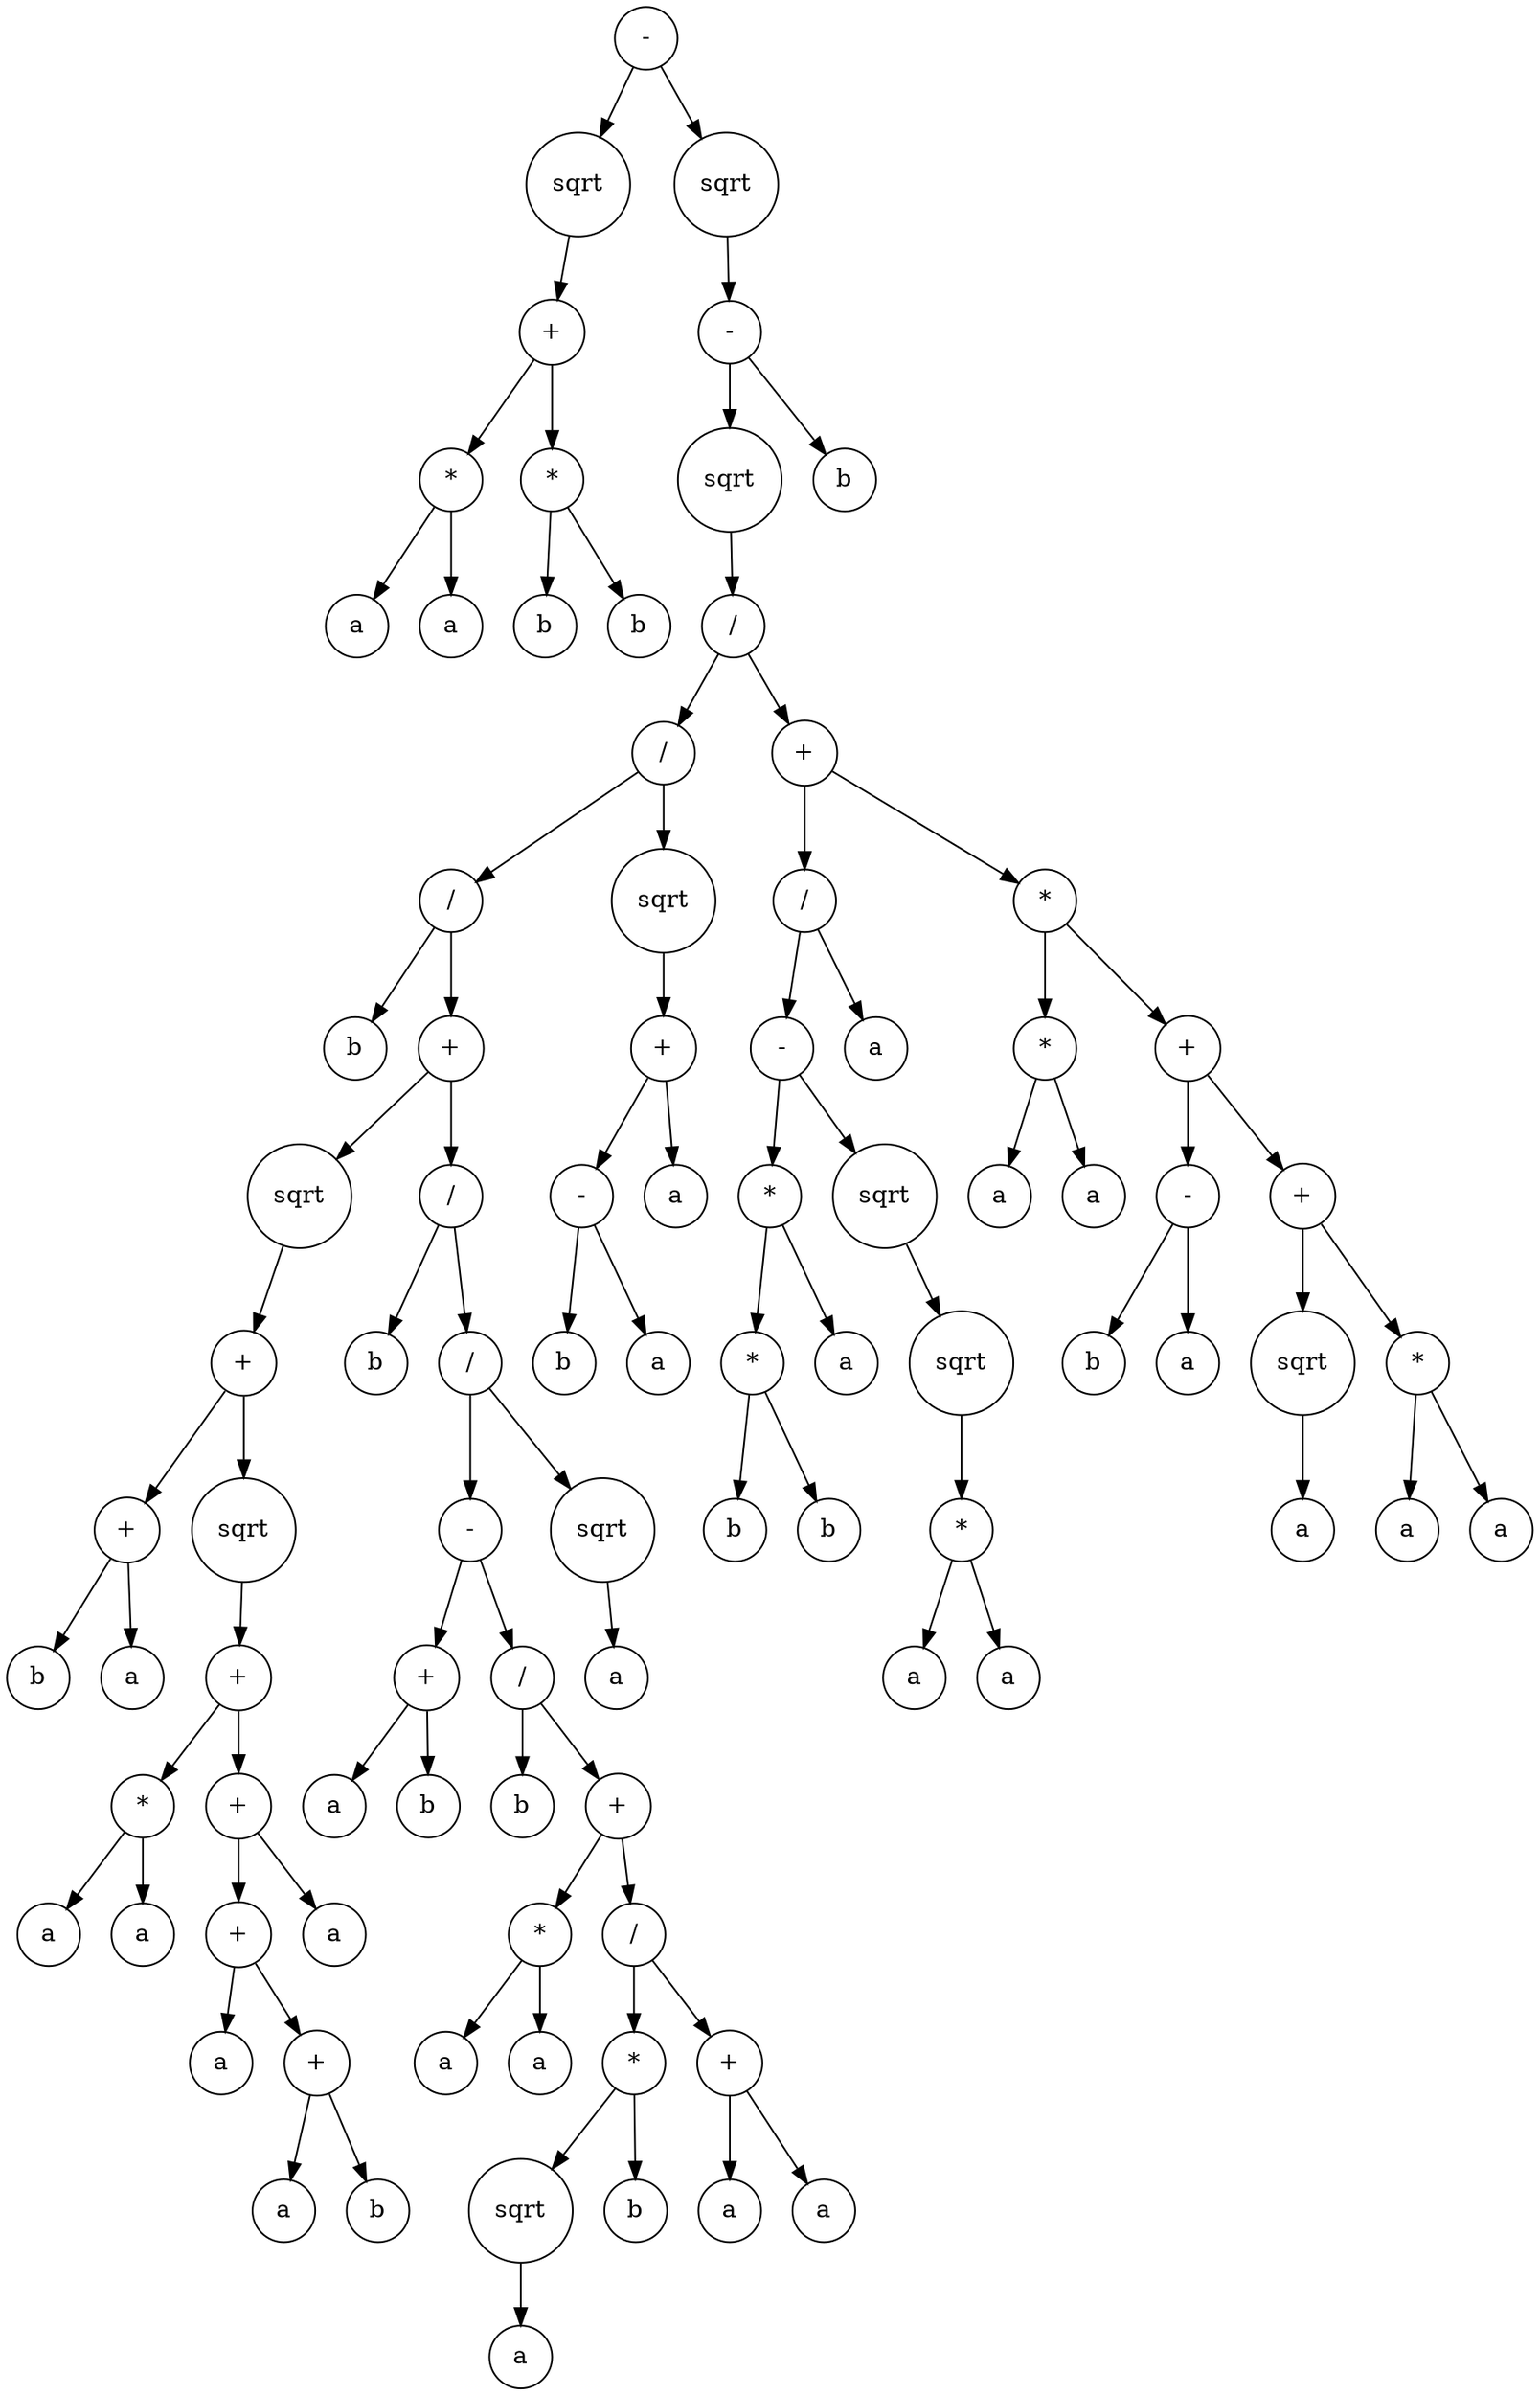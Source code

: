 digraph g {
graph [ordering=out];
node [shape=circle];
n[label = "-"];
n0[label = "sqrt"];
n00[label = "+"];
n000[label = "*"];
n0000[label = "a"];
n000 -> n0000;
n0001[label = "a"];
n000 -> n0001;
n00 -> n000;
n001[label = "*"];
n0010[label = "b"];
n001 -> n0010;
n0011[label = "b"];
n001 -> n0011;
n00 -> n001;
n0 -> n00;
n -> n0;
n1[label = "sqrt"];
n10[label = "-"];
n100[label = "sqrt"];
n1000[label = "/"];
n10000[label = "/"];
n100000[label = "/"];
n1000000[label = "b"];
n100000 -> n1000000;
n1000001[label = "+"];
n10000010[label = "sqrt"];
n100000100[label = "+"];
n1000001000[label = "+"];
n10000010000[label = "b"];
n1000001000 -> n10000010000;
n10000010001[label = "a"];
n1000001000 -> n10000010001;
n100000100 -> n1000001000;
n1000001001[label = "sqrt"];
n10000010010[label = "+"];
n100000100100[label = "*"];
n1000001001000[label = "a"];
n100000100100 -> n1000001001000;
n1000001001001[label = "a"];
n100000100100 -> n1000001001001;
n10000010010 -> n100000100100;
n100000100101[label = "+"];
n1000001001010[label = "+"];
n10000010010100[label = "a"];
n1000001001010 -> n10000010010100;
n10000010010101[label = "+"];
n100000100101010[label = "a"];
n10000010010101 -> n100000100101010;
n100000100101011[label = "b"];
n10000010010101 -> n100000100101011;
n1000001001010 -> n10000010010101;
n100000100101 -> n1000001001010;
n1000001001011[label = "a"];
n100000100101 -> n1000001001011;
n10000010010 -> n100000100101;
n1000001001 -> n10000010010;
n100000100 -> n1000001001;
n10000010 -> n100000100;
n1000001 -> n10000010;
n10000011[label = "/"];
n100000110[label = "b"];
n10000011 -> n100000110;
n100000111[label = "/"];
n1000001110[label = "-"];
n10000011100[label = "+"];
n100000111000[label = "a"];
n10000011100 -> n100000111000;
n100000111001[label = "b"];
n10000011100 -> n100000111001;
n1000001110 -> n10000011100;
n10000011101[label = "/"];
n100000111010[label = "b"];
n10000011101 -> n100000111010;
n100000111011[label = "+"];
n1000001110110[label = "*"];
n10000011101100[label = "a"];
n1000001110110 -> n10000011101100;
n10000011101101[label = "a"];
n1000001110110 -> n10000011101101;
n100000111011 -> n1000001110110;
n1000001110111[label = "/"];
n10000011101110[label = "*"];
n100000111011100[label = "sqrt"];
n1000001110111000[label = "a"];
n100000111011100 -> n1000001110111000;
n10000011101110 -> n100000111011100;
n100000111011101[label = "b"];
n10000011101110 -> n100000111011101;
n1000001110111 -> n10000011101110;
n10000011101111[label = "+"];
n100000111011110[label = "a"];
n10000011101111 -> n100000111011110;
n100000111011111[label = "a"];
n10000011101111 -> n100000111011111;
n1000001110111 -> n10000011101111;
n100000111011 -> n1000001110111;
n10000011101 -> n100000111011;
n1000001110 -> n10000011101;
n100000111 -> n1000001110;
n1000001111[label = "sqrt"];
n10000011110[label = "a"];
n1000001111 -> n10000011110;
n100000111 -> n1000001111;
n10000011 -> n100000111;
n1000001 -> n10000011;
n100000 -> n1000001;
n10000 -> n100000;
n100001[label = "sqrt"];
n1000010[label = "+"];
n10000100[label = "-"];
n100001000[label = "b"];
n10000100 -> n100001000;
n100001001[label = "a"];
n10000100 -> n100001001;
n1000010 -> n10000100;
n10000101[label = "a"];
n1000010 -> n10000101;
n100001 -> n1000010;
n10000 -> n100001;
n1000 -> n10000;
n10001[label = "+"];
n100010[label = "/"];
n1000100[label = "-"];
n10001000[label = "*"];
n100010000[label = "*"];
n1000100000[label = "b"];
n100010000 -> n1000100000;
n1000100001[label = "b"];
n100010000 -> n1000100001;
n10001000 -> n100010000;
n100010001[label = "a"];
n10001000 -> n100010001;
n1000100 -> n10001000;
n10001001[label = "sqrt"];
n100010010[label = "sqrt"];
n1000100100[label = "*"];
n10001001000[label = "a"];
n1000100100 -> n10001001000;
n10001001001[label = "a"];
n1000100100 -> n10001001001;
n100010010 -> n1000100100;
n10001001 -> n100010010;
n1000100 -> n10001001;
n100010 -> n1000100;
n1000101[label = "a"];
n100010 -> n1000101;
n10001 -> n100010;
n100011[label = "*"];
n1000110[label = "*"];
n10001100[label = "a"];
n1000110 -> n10001100;
n10001101[label = "a"];
n1000110 -> n10001101;
n100011 -> n1000110;
n1000111[label = "+"];
n10001110[label = "-"];
n100011100[label = "b"];
n10001110 -> n100011100;
n100011101[label = "a"];
n10001110 -> n100011101;
n1000111 -> n10001110;
n10001111[label = "+"];
n100011110[label = "sqrt"];
n1000111100[label = "a"];
n100011110 -> n1000111100;
n10001111 -> n100011110;
n100011111[label = "*"];
n1000111110[label = "a"];
n100011111 -> n1000111110;
n1000111111[label = "a"];
n100011111 -> n1000111111;
n10001111 -> n100011111;
n1000111 -> n10001111;
n100011 -> n1000111;
n10001 -> n100011;
n1000 -> n10001;
n100 -> n1000;
n10 -> n100;
n101[label = "b"];
n10 -> n101;
n1 -> n10;
n -> n1;
}
